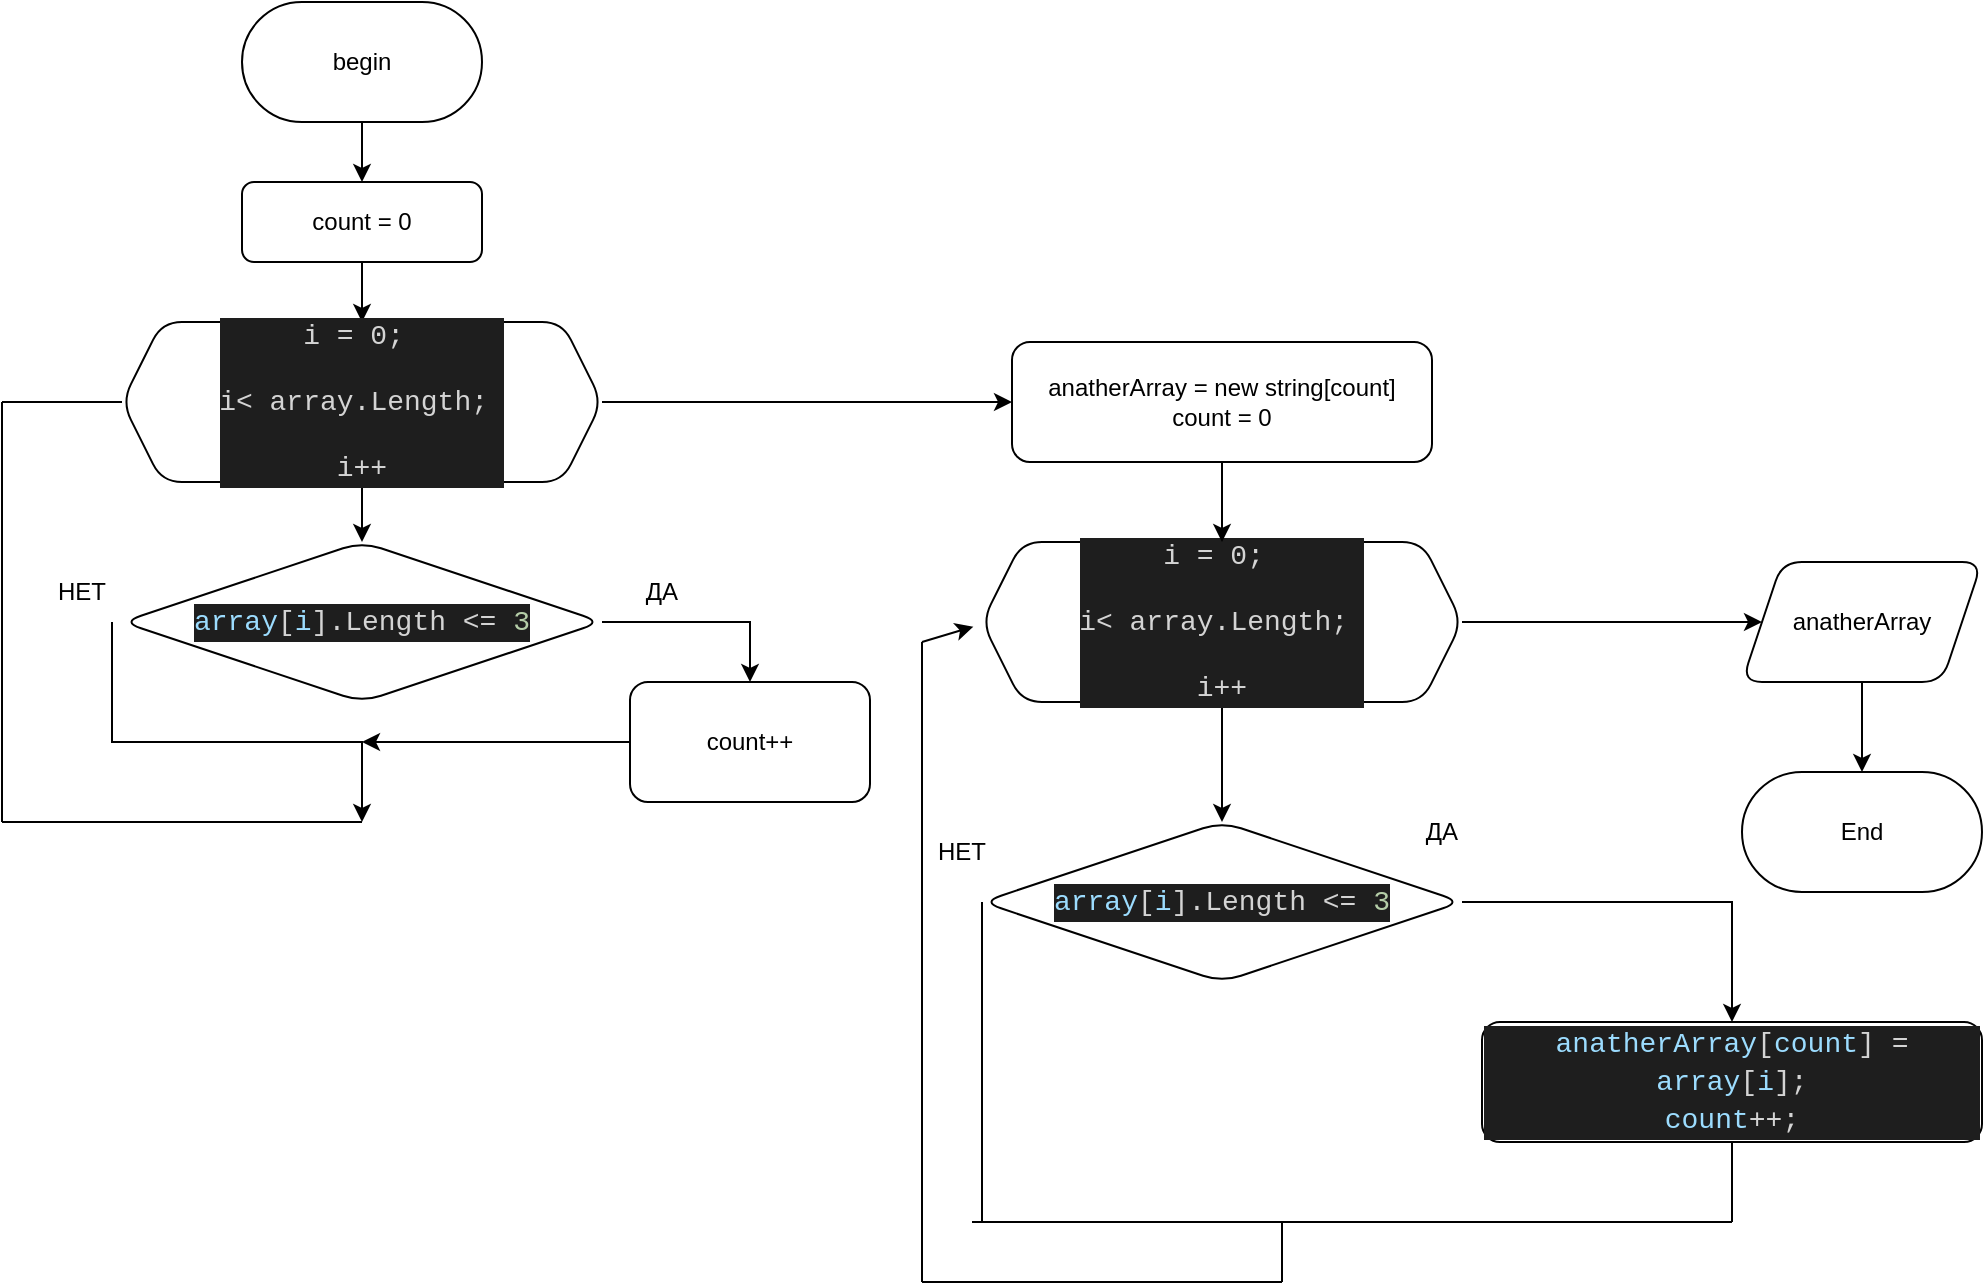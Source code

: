 <mxfile version="20.6.2" type="device"><diagram id="C5RBs43oDa-KdzZeNtuy" name="Page-1"><mxGraphModel dx="1616" dy="2069" grid="1" gridSize="10" guides="1" tooltips="1" connect="1" arrows="1" fold="1" page="1" pageScale="1" pageWidth="827" pageHeight="1169" math="0" shadow="0"><root><mxCell id="WIyWlLk6GJQsqaUBKTNV-0"/><mxCell id="WIyWlLk6GJQsqaUBKTNV-1" parent="WIyWlLk6GJQsqaUBKTNV-0"/><mxCell id="AhpLeZvHsOKV7KASkaIC-4" value="" style="edgeStyle=orthogonalEdgeStyle;rounded=0;orthogonalLoop=1;jettySize=auto;html=1;" edge="1" parent="WIyWlLk6GJQsqaUBKTNV-1" source="WIyWlLk6GJQsqaUBKTNV-3" target="AhpLeZvHsOKV7KASkaIC-3"><mxGeometry relative="1" as="geometry"/></mxCell><mxCell id="WIyWlLk6GJQsqaUBKTNV-3" value="count = 0" style="rounded=1;whiteSpace=wrap;html=1;fontSize=12;glass=0;strokeWidth=1;shadow=0;" parent="WIyWlLk6GJQsqaUBKTNV-1" vertex="1"><mxGeometry x="160" y="80" width="120" height="40" as="geometry"/></mxCell><mxCell id="AhpLeZvHsOKV7KASkaIC-2" value="" style="edgeStyle=orthogonalEdgeStyle;rounded=0;orthogonalLoop=1;jettySize=auto;html=1;" edge="1" parent="WIyWlLk6GJQsqaUBKTNV-1" source="AhpLeZvHsOKV7KASkaIC-0" target="WIyWlLk6GJQsqaUBKTNV-3"><mxGeometry relative="1" as="geometry"/></mxCell><mxCell id="AhpLeZvHsOKV7KASkaIC-0" value="begin" style="rounded=1;whiteSpace=wrap;html=1;arcSize=50;" vertex="1" parent="WIyWlLk6GJQsqaUBKTNV-1"><mxGeometry x="160" y="-10" width="120" height="60" as="geometry"/></mxCell><mxCell id="AhpLeZvHsOKV7KASkaIC-7" value="" style="edgeStyle=orthogonalEdgeStyle;rounded=0;orthogonalLoop=1;jettySize=auto;html=1;" edge="1" parent="WIyWlLk6GJQsqaUBKTNV-1" source="AhpLeZvHsOKV7KASkaIC-3" target="AhpLeZvHsOKV7KASkaIC-6"><mxGeometry relative="1" as="geometry"/></mxCell><mxCell id="AhpLeZvHsOKV7KASkaIC-30" style="edgeStyle=orthogonalEdgeStyle;rounded=0;orthogonalLoop=1;jettySize=auto;html=1;entryX=0;entryY=0.5;entryDx=0;entryDy=0;" edge="1" parent="WIyWlLk6GJQsqaUBKTNV-1" source="AhpLeZvHsOKV7KASkaIC-3" target="AhpLeZvHsOKV7KASkaIC-29"><mxGeometry relative="1" as="geometry"/></mxCell><mxCell id="AhpLeZvHsOKV7KASkaIC-3" value="&lt;div style=&quot;color: rgb(212, 212, 212); background-color: rgb(30, 30, 30); font-family: Consolas, &amp;quot;Courier New&amp;quot;, monospace; font-size: 14px; line-height: 19px;&quot;&gt;&lt;p class=&quot;MsoNormal&quot;&gt;&lt;span lang=&quot;EN-US&quot;&gt;i = 0;&amp;nbsp;&lt;/span&gt;&lt;/p&gt;&lt;p class=&quot;MsoNormal&quot;&gt;&lt;span lang=&quot;EN-US&quot;&gt;i&amp;lt; array.Length;&amp;nbsp;&lt;/span&gt;&lt;/p&gt;&lt;p class=&quot;MsoNormal&quot;&gt;i++&lt;br&gt;&lt;/p&gt;&lt;/div&gt;" style="shape=hexagon;perimeter=hexagonPerimeter2;whiteSpace=wrap;html=1;fixedSize=1;rounded=1;glass=0;strokeWidth=1;shadow=0;" vertex="1" parent="WIyWlLk6GJQsqaUBKTNV-1"><mxGeometry x="100" y="150" width="240" height="80" as="geometry"/></mxCell><mxCell id="AhpLeZvHsOKV7KASkaIC-13" style="edgeStyle=orthogonalEdgeStyle;rounded=0;orthogonalLoop=1;jettySize=auto;html=1;entryX=0.5;entryY=0;entryDx=0;entryDy=0;" edge="1" parent="WIyWlLk6GJQsqaUBKTNV-1" source="AhpLeZvHsOKV7KASkaIC-6" target="AhpLeZvHsOKV7KASkaIC-12"><mxGeometry relative="1" as="geometry"/></mxCell><mxCell id="AhpLeZvHsOKV7KASkaIC-15" style="edgeStyle=orthogonalEdgeStyle;rounded=0;orthogonalLoop=1;jettySize=auto;html=1;exitX=0.75;exitY=1;exitDx=0;exitDy=0;" edge="1" parent="WIyWlLk6GJQsqaUBKTNV-1" source="AhpLeZvHsOKV7KASkaIC-16"><mxGeometry relative="1" as="geometry"><mxPoint x="220" y="400" as="targetPoint"/><Array as="points"><mxPoint x="95" y="360"/><mxPoint x="220" y="360"/></Array></mxGeometry></mxCell><mxCell id="AhpLeZvHsOKV7KASkaIC-6" value="&lt;div style=&quot;color: rgb(212, 212, 212); background-color: rgb(30, 30, 30); font-family: Consolas, &amp;quot;Courier New&amp;quot;, monospace; font-size: 14px; line-height: 19px;&quot;&gt;&lt;span style=&quot;color: #9cdcfe;&quot;&gt;array&lt;/span&gt;[&lt;span style=&quot;color: #9cdcfe;&quot;&gt;i&lt;/span&gt;].Length &amp;lt;= &lt;span style=&quot;color: #b5cea8;&quot;&gt;3&lt;/span&gt;&lt;/div&gt;" style="rhombus;whiteSpace=wrap;html=1;rounded=1;glass=0;strokeWidth=1;shadow=0;" vertex="1" parent="WIyWlLk6GJQsqaUBKTNV-1"><mxGeometry x="100" y="260" width="240" height="80" as="geometry"/></mxCell><mxCell id="AhpLeZvHsOKV7KASkaIC-11" value="ДА" style="text;html=1;strokeColor=none;fillColor=none;align=center;verticalAlign=middle;whiteSpace=wrap;rounded=0;" vertex="1" parent="WIyWlLk6GJQsqaUBKTNV-1"><mxGeometry x="340" y="270" width="60" height="30" as="geometry"/></mxCell><mxCell id="AhpLeZvHsOKV7KASkaIC-22" style="edgeStyle=orthogonalEdgeStyle;rounded=0;orthogonalLoop=1;jettySize=auto;html=1;" edge="1" parent="WIyWlLk6GJQsqaUBKTNV-1" source="AhpLeZvHsOKV7KASkaIC-12"><mxGeometry relative="1" as="geometry"><mxPoint x="220" y="360" as="targetPoint"/></mxGeometry></mxCell><mxCell id="AhpLeZvHsOKV7KASkaIC-12" value="count++" style="rounded=1;whiteSpace=wrap;html=1;glass=0;strokeWidth=1;shadow=0;" vertex="1" parent="WIyWlLk6GJQsqaUBKTNV-1"><mxGeometry x="354" y="330" width="120" height="60" as="geometry"/></mxCell><mxCell id="AhpLeZvHsOKV7KASkaIC-16" value="НЕТ" style="text;html=1;strokeColor=none;fillColor=none;align=center;verticalAlign=middle;whiteSpace=wrap;rounded=0;" vertex="1" parent="WIyWlLk6GJQsqaUBKTNV-1"><mxGeometry x="50" y="270" width="60" height="30" as="geometry"/></mxCell><mxCell id="AhpLeZvHsOKV7KASkaIC-23" value="" style="endArrow=none;html=1;rounded=0;" edge="1" parent="WIyWlLk6GJQsqaUBKTNV-1"><mxGeometry width="50" height="50" relative="1" as="geometry"><mxPoint x="40" y="400" as="sourcePoint"/><mxPoint x="220" y="400" as="targetPoint"/></mxGeometry></mxCell><mxCell id="AhpLeZvHsOKV7KASkaIC-24" value="" style="endArrow=none;html=1;rounded=0;" edge="1" parent="WIyWlLk6GJQsqaUBKTNV-1"><mxGeometry width="50" height="50" relative="1" as="geometry"><mxPoint x="40" y="400" as="sourcePoint"/><mxPoint x="40" y="190" as="targetPoint"/></mxGeometry></mxCell><mxCell id="AhpLeZvHsOKV7KASkaIC-25" value="" style="endArrow=none;html=1;rounded=0;entryX=0;entryY=0.5;entryDx=0;entryDy=0;" edge="1" parent="WIyWlLk6GJQsqaUBKTNV-1" target="AhpLeZvHsOKV7KASkaIC-3"><mxGeometry width="50" height="50" relative="1" as="geometry"><mxPoint x="40" y="190" as="sourcePoint"/><mxPoint x="440" y="370" as="targetPoint"/></mxGeometry></mxCell><mxCell id="AhpLeZvHsOKV7KASkaIC-34" style="edgeStyle=orthogonalEdgeStyle;rounded=0;orthogonalLoop=1;jettySize=auto;html=1;entryX=0.5;entryY=0;entryDx=0;entryDy=0;" edge="1" parent="WIyWlLk6GJQsqaUBKTNV-1" source="AhpLeZvHsOKV7KASkaIC-27" target="AhpLeZvHsOKV7KASkaIC-32"><mxGeometry relative="1" as="geometry"/></mxCell><mxCell id="AhpLeZvHsOKV7KASkaIC-52" style="edgeStyle=orthogonalEdgeStyle;rounded=0;orthogonalLoop=1;jettySize=auto;html=1;" edge="1" parent="WIyWlLk6GJQsqaUBKTNV-1" source="AhpLeZvHsOKV7KASkaIC-27" target="AhpLeZvHsOKV7KASkaIC-51"><mxGeometry relative="1" as="geometry"/></mxCell><mxCell id="AhpLeZvHsOKV7KASkaIC-27" value="&lt;div style=&quot;color: rgb(212, 212, 212); background-color: rgb(30, 30, 30); font-family: Consolas, &amp;quot;Courier New&amp;quot;, monospace; font-size: 14px; line-height: 19px;&quot;&gt;&lt;p class=&quot;MsoNormal&quot;&gt;&lt;span lang=&quot;EN-US&quot;&gt;i = 0;&amp;nbsp;&lt;/span&gt;&lt;/p&gt;&lt;p class=&quot;MsoNormal&quot;&gt;&lt;span lang=&quot;EN-US&quot;&gt;i&amp;lt; array.Length;&amp;nbsp;&lt;/span&gt;&lt;/p&gt;&lt;p class=&quot;MsoNormal&quot;&gt;i++&lt;br&gt;&lt;/p&gt;&lt;/div&gt;" style="shape=hexagon;perimeter=hexagonPerimeter2;whiteSpace=wrap;html=1;fixedSize=1;rounded=1;glass=0;strokeWidth=1;shadow=0;" vertex="1" parent="WIyWlLk6GJQsqaUBKTNV-1"><mxGeometry x="530" y="260" width="240" height="80" as="geometry"/></mxCell><mxCell id="AhpLeZvHsOKV7KASkaIC-31" style="edgeStyle=orthogonalEdgeStyle;rounded=0;orthogonalLoop=1;jettySize=auto;html=1;" edge="1" parent="WIyWlLk6GJQsqaUBKTNV-1" source="AhpLeZvHsOKV7KASkaIC-29" target="AhpLeZvHsOKV7KASkaIC-27"><mxGeometry relative="1" as="geometry"/></mxCell><mxCell id="AhpLeZvHsOKV7KASkaIC-29" value="anatherArray = new string[count]&lt;br&gt;count = 0" style="rounded=1;whiteSpace=wrap;html=1;" vertex="1" parent="WIyWlLk6GJQsqaUBKTNV-1"><mxGeometry x="545" y="160" width="210" height="60" as="geometry"/></mxCell><mxCell id="AhpLeZvHsOKV7KASkaIC-38" value="" style="edgeStyle=orthogonalEdgeStyle;rounded=0;orthogonalLoop=1;jettySize=auto;html=1;" edge="1" parent="WIyWlLk6GJQsqaUBKTNV-1" source="AhpLeZvHsOKV7KASkaIC-32" target="AhpLeZvHsOKV7KASkaIC-37"><mxGeometry relative="1" as="geometry"/></mxCell><mxCell id="AhpLeZvHsOKV7KASkaIC-32" value="&lt;div style=&quot;color: rgb(212, 212, 212); background-color: rgb(30, 30, 30); font-family: Consolas, &amp;quot;Courier New&amp;quot;, monospace; font-size: 14px; line-height: 19px;&quot;&gt;&lt;span style=&quot;color: #9cdcfe;&quot;&gt;array&lt;/span&gt;[&lt;span style=&quot;color: #9cdcfe;&quot;&gt;i&lt;/span&gt;].Length &amp;lt;= &lt;span style=&quot;color: #b5cea8;&quot;&gt;3&lt;/span&gt;&lt;/div&gt;" style="rhombus;whiteSpace=wrap;html=1;rounded=1;glass=0;strokeWidth=1;shadow=0;" vertex="1" parent="WIyWlLk6GJQsqaUBKTNV-1"><mxGeometry x="530" y="400" width="240" height="80" as="geometry"/></mxCell><mxCell id="AhpLeZvHsOKV7KASkaIC-35" value="ДА" style="text;html=1;strokeColor=none;fillColor=none;align=center;verticalAlign=middle;whiteSpace=wrap;rounded=0;" vertex="1" parent="WIyWlLk6GJQsqaUBKTNV-1"><mxGeometry x="730" y="390" width="60" height="30" as="geometry"/></mxCell><mxCell id="AhpLeZvHsOKV7KASkaIC-36" value="НЕТ" style="text;html=1;strokeColor=none;fillColor=none;align=center;verticalAlign=middle;whiteSpace=wrap;rounded=0;" vertex="1" parent="WIyWlLk6GJQsqaUBKTNV-1"><mxGeometry x="490" y="400" width="60" height="30" as="geometry"/></mxCell><mxCell id="AhpLeZvHsOKV7KASkaIC-37" value="&lt;div style=&quot;color: rgb(212, 212, 212); background-color: rgb(30, 30, 30); font-family: Consolas, &amp;quot;Courier New&amp;quot;, monospace; font-size: 14px; line-height: 19px;&quot;&gt;&lt;div&gt;&lt;span style=&quot;color: #9cdcfe;&quot;&gt;anatherArray&lt;/span&gt;[&lt;span style=&quot;color: #9cdcfe;&quot;&gt;count&lt;/span&gt;] = &lt;span style=&quot;color: #9cdcfe;&quot;&gt;array&lt;/span&gt;[&lt;span style=&quot;color: #9cdcfe;&quot;&gt;i&lt;/span&gt;];&lt;/div&gt;&lt;div&gt;&lt;span style=&quot;color: #9cdcfe;&quot;&gt;count&lt;/span&gt;++;&lt;/div&gt;&lt;/div&gt;" style="whiteSpace=wrap;html=1;rounded=1;glass=0;strokeWidth=1;shadow=0;" vertex="1" parent="WIyWlLk6GJQsqaUBKTNV-1"><mxGeometry x="780" y="500" width="250" height="60" as="geometry"/></mxCell><mxCell id="AhpLeZvHsOKV7KASkaIC-39" value="" style="endArrow=none;html=1;rounded=0;entryX=0;entryY=0.5;entryDx=0;entryDy=0;" edge="1" parent="WIyWlLk6GJQsqaUBKTNV-1" target="AhpLeZvHsOKV7KASkaIC-32"><mxGeometry width="50" height="50" relative="1" as="geometry"><mxPoint x="530" y="600" as="sourcePoint"/><mxPoint x="480" y="440" as="targetPoint"/></mxGeometry></mxCell><mxCell id="AhpLeZvHsOKV7KASkaIC-40" value="" style="endArrow=none;html=1;rounded=0;entryX=0.5;entryY=1;entryDx=0;entryDy=0;" edge="1" parent="WIyWlLk6GJQsqaUBKTNV-1" target="AhpLeZvHsOKV7KASkaIC-37"><mxGeometry width="50" height="50" relative="1" as="geometry"><mxPoint x="905" y="600" as="sourcePoint"/><mxPoint x="500" y="440" as="targetPoint"/></mxGeometry></mxCell><mxCell id="AhpLeZvHsOKV7KASkaIC-41" value="" style="endArrow=none;html=1;rounded=0;" edge="1" parent="WIyWlLk6GJQsqaUBKTNV-1"><mxGeometry width="50" height="50" relative="1" as="geometry"><mxPoint x="525" y="600" as="sourcePoint"/><mxPoint x="905" y="600" as="targetPoint"/></mxGeometry></mxCell><mxCell id="AhpLeZvHsOKV7KASkaIC-42" value="" style="endArrow=none;html=1;rounded=0;" edge="1" parent="WIyWlLk6GJQsqaUBKTNV-1"><mxGeometry width="50" height="50" relative="1" as="geometry"><mxPoint x="680" y="630" as="sourcePoint"/><mxPoint x="680" y="600" as="targetPoint"/></mxGeometry></mxCell><mxCell id="AhpLeZvHsOKV7KASkaIC-43" value="" style="endArrow=none;html=1;rounded=0;" edge="1" parent="WIyWlLk6GJQsqaUBKTNV-1"><mxGeometry width="50" height="50" relative="1" as="geometry"><mxPoint x="680" y="630" as="sourcePoint"/><mxPoint x="500" y="630" as="targetPoint"/></mxGeometry></mxCell><mxCell id="AhpLeZvHsOKV7KASkaIC-44" value="" style="endArrow=none;html=1;rounded=0;" edge="1" parent="WIyWlLk6GJQsqaUBKTNV-1"><mxGeometry width="50" height="50" relative="1" as="geometry"><mxPoint x="500" y="630" as="sourcePoint"/><mxPoint x="500" y="310" as="targetPoint"/></mxGeometry></mxCell><mxCell id="AhpLeZvHsOKV7KASkaIC-46" value="" style="endArrow=classic;html=1;rounded=0;entryX=-0.018;entryY=0.529;entryDx=0;entryDy=0;entryPerimeter=0;" edge="1" parent="WIyWlLk6GJQsqaUBKTNV-1" target="AhpLeZvHsOKV7KASkaIC-27"><mxGeometry width="50" height="50" relative="1" as="geometry"><mxPoint x="500" y="310" as="sourcePoint"/><mxPoint x="720" y="440" as="targetPoint"/></mxGeometry></mxCell><mxCell id="AhpLeZvHsOKV7KASkaIC-49" value="End" style="rounded=1;whiteSpace=wrap;html=1;arcSize=50;" vertex="1" parent="WIyWlLk6GJQsqaUBKTNV-1"><mxGeometry x="910" y="375" width="120" height="60" as="geometry"/></mxCell><mxCell id="AhpLeZvHsOKV7KASkaIC-53" value="" style="edgeStyle=orthogonalEdgeStyle;rounded=0;orthogonalLoop=1;jettySize=auto;html=1;" edge="1" parent="WIyWlLk6GJQsqaUBKTNV-1" source="AhpLeZvHsOKV7KASkaIC-51" target="AhpLeZvHsOKV7KASkaIC-49"><mxGeometry relative="1" as="geometry"/></mxCell><mxCell id="AhpLeZvHsOKV7KASkaIC-51" value="anatherArray" style="shape=parallelogram;perimeter=parallelogramPerimeter;whiteSpace=wrap;html=1;fixedSize=1;rounded=1;glass=0;strokeWidth=1;shadow=0;" vertex="1" parent="WIyWlLk6GJQsqaUBKTNV-1"><mxGeometry x="910" y="270" width="120" height="60" as="geometry"/></mxCell></root></mxGraphModel></diagram></mxfile>